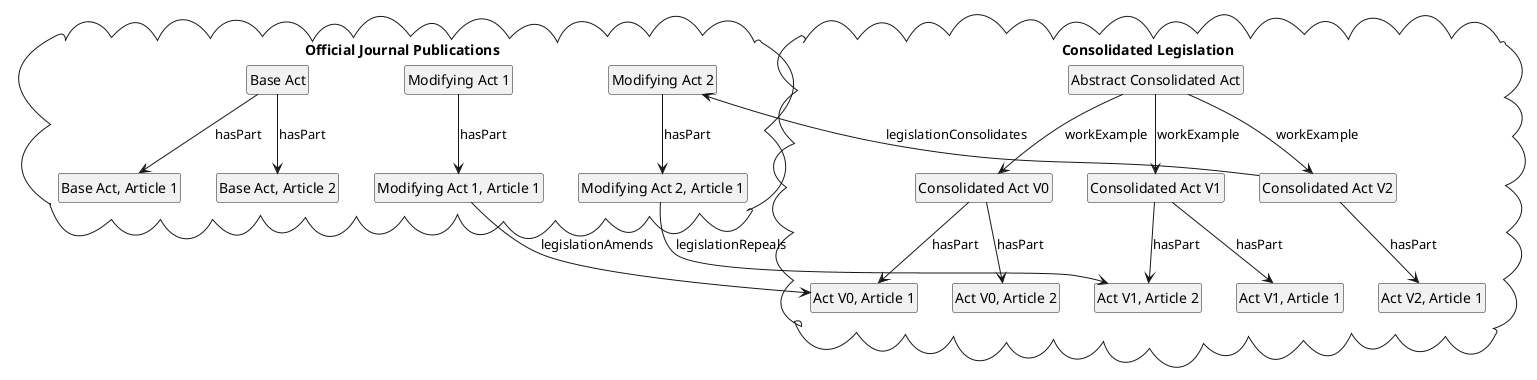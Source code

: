 @startuml

	package "Official Journal Publications" <<Cloud>> {
		class "Base Act" {}
		class "Modifying Act 1" {}
		class "Modifying Act 2" {}
		"Base Act" -[hidden]> "Modifying Act 1"
		"Modifying Act 1" -[hidden]> "Modifying Act 2"

		class "Modifying Act 1, Article 1" {}
		class "Modifying Act 2, Article 1" {}

		"Modifying Act 1" --> "Modifying Act 1, Article 1" : hasPart
		"Modifying Act 2" --> "Modifying Act 2, Article 1" : hasPart

		class "Base Act, Article 1" {}
		class "Base Act, Article 2" {}

		"Base Act" --> "Base Act, Article 1" : hasPart
		"Base Act" --> "Base Act, Article 2" : hasPart
	}

	package "Consolidated Legislation" <<Cloud>> {

	class "Abstract Consolidated Act" {
	}
	"Abstract Consolidated Act" --> "Consolidated Act V1" : workExample
	"Abstract Consolidated Act" --> "Consolidated Act V2" : workExample
	"Abstract Consolidated Act" --> "Consolidated Act V0" : workExample

	together {
		class "Consolidated Act V0" {
		}
		class "Act V0, Article 1" {}
		class "Act V0, Article 2" {}
	}

	"Consolidated Act V0" --> "Act V0, Article 1" : hasPart
	"Consolidated Act V0" --> "Act V0, Article 2" : hasPart
	"Modifying Act 1, Article 1" --> "Act V0, Article 1" : legislationAmends

	together {
		class "Consolidated Act V1" {
		}
		class "Act V1, Article 1" {}
		class "Act V1, Article 2" {}
	}

	"Consolidated Act V1" --> "Act V1, Article 1" : hasPart
	"Consolidated Act V1" --> "Act V1, Article 2" : hasPart
	"Modifying Act 2, Article 1" --> "Act V1, Article 2" : legislationRepeals

	together {
		class "Consolidated Act V2" {
		}
		class "Act V2, Article 1" {}
	}
	"Consolidated Act V2" --> "Modifying Act 2" : legislationConsolidates
	"Consolidated Act V2" --> "Act V2, Article 1" : hasPart

	"Consolidated Act V0" -[hidden]> "Consolidated Act V1"
	"Consolidated Act V1" -[hidden]> "Consolidated Act V2"

	}

hide circle
hide empty members
@enduml